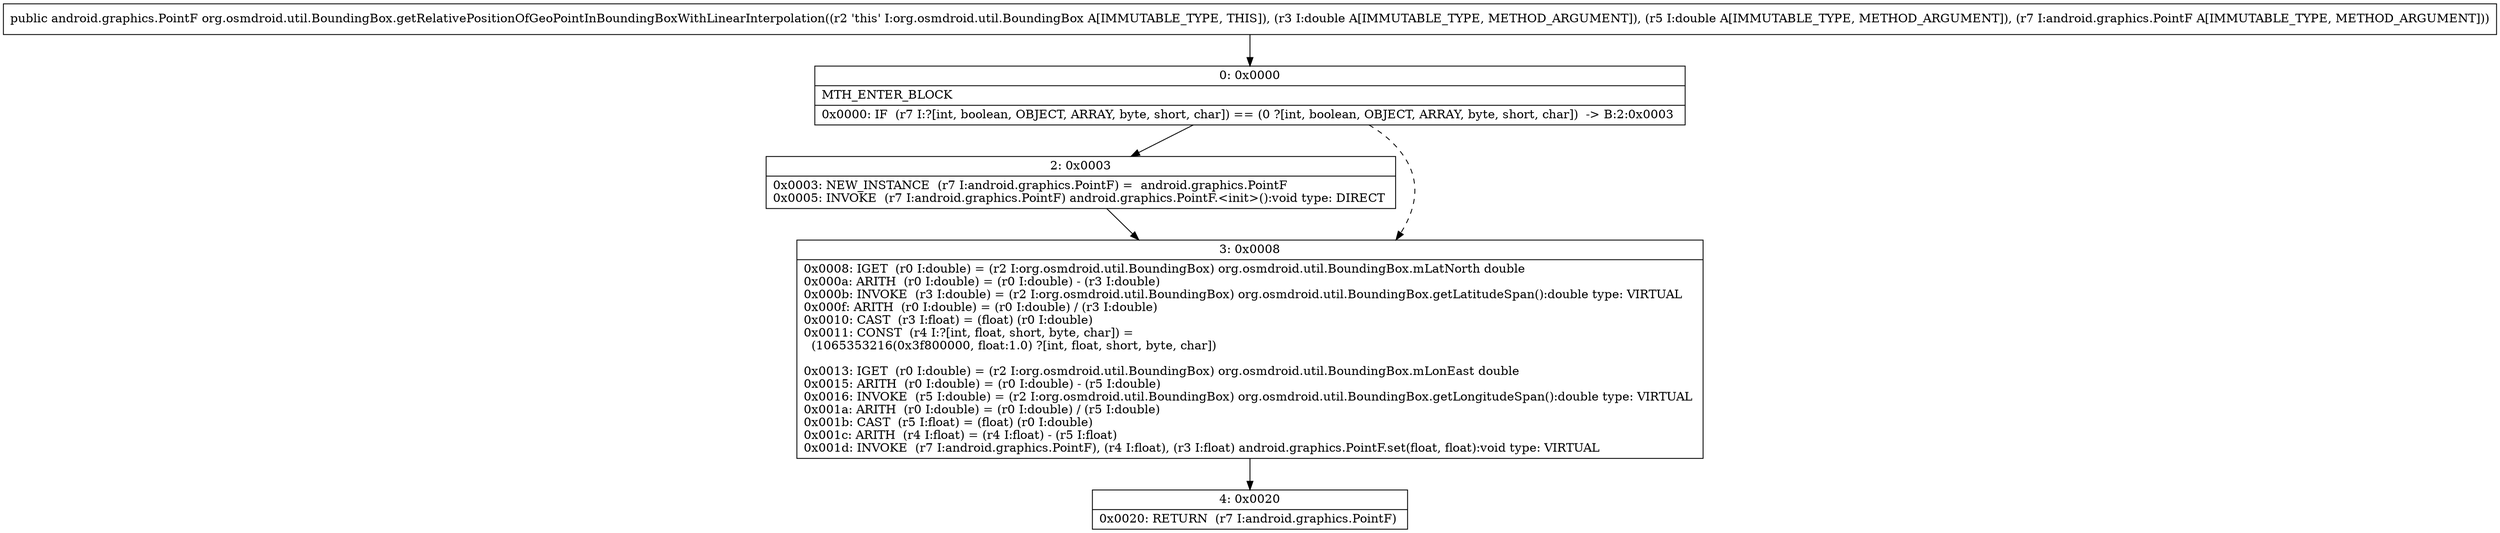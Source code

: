 digraph "CFG fororg.osmdroid.util.BoundingBox.getRelativePositionOfGeoPointInBoundingBoxWithLinearInterpolation(DDLandroid\/graphics\/PointF;)Landroid\/graphics\/PointF;" {
Node_0 [shape=record,label="{0\:\ 0x0000|MTH_ENTER_BLOCK\l|0x0000: IF  (r7 I:?[int, boolean, OBJECT, ARRAY, byte, short, char]) == (0 ?[int, boolean, OBJECT, ARRAY, byte, short, char])  \-\> B:2:0x0003 \l}"];
Node_2 [shape=record,label="{2\:\ 0x0003|0x0003: NEW_INSTANCE  (r7 I:android.graphics.PointF) =  android.graphics.PointF \l0x0005: INVOKE  (r7 I:android.graphics.PointF) android.graphics.PointF.\<init\>():void type: DIRECT \l}"];
Node_3 [shape=record,label="{3\:\ 0x0008|0x0008: IGET  (r0 I:double) = (r2 I:org.osmdroid.util.BoundingBox) org.osmdroid.util.BoundingBox.mLatNorth double \l0x000a: ARITH  (r0 I:double) = (r0 I:double) \- (r3 I:double) \l0x000b: INVOKE  (r3 I:double) = (r2 I:org.osmdroid.util.BoundingBox) org.osmdroid.util.BoundingBox.getLatitudeSpan():double type: VIRTUAL \l0x000f: ARITH  (r0 I:double) = (r0 I:double) \/ (r3 I:double) \l0x0010: CAST  (r3 I:float) = (float) (r0 I:double) \l0x0011: CONST  (r4 I:?[int, float, short, byte, char]) = \l  (1065353216(0x3f800000, float:1.0) ?[int, float, short, byte, char])\l \l0x0013: IGET  (r0 I:double) = (r2 I:org.osmdroid.util.BoundingBox) org.osmdroid.util.BoundingBox.mLonEast double \l0x0015: ARITH  (r0 I:double) = (r0 I:double) \- (r5 I:double) \l0x0016: INVOKE  (r5 I:double) = (r2 I:org.osmdroid.util.BoundingBox) org.osmdroid.util.BoundingBox.getLongitudeSpan():double type: VIRTUAL \l0x001a: ARITH  (r0 I:double) = (r0 I:double) \/ (r5 I:double) \l0x001b: CAST  (r5 I:float) = (float) (r0 I:double) \l0x001c: ARITH  (r4 I:float) = (r4 I:float) \- (r5 I:float) \l0x001d: INVOKE  (r7 I:android.graphics.PointF), (r4 I:float), (r3 I:float) android.graphics.PointF.set(float, float):void type: VIRTUAL \l}"];
Node_4 [shape=record,label="{4\:\ 0x0020|0x0020: RETURN  (r7 I:android.graphics.PointF) \l}"];
MethodNode[shape=record,label="{public android.graphics.PointF org.osmdroid.util.BoundingBox.getRelativePositionOfGeoPointInBoundingBoxWithLinearInterpolation((r2 'this' I:org.osmdroid.util.BoundingBox A[IMMUTABLE_TYPE, THIS]), (r3 I:double A[IMMUTABLE_TYPE, METHOD_ARGUMENT]), (r5 I:double A[IMMUTABLE_TYPE, METHOD_ARGUMENT]), (r7 I:android.graphics.PointF A[IMMUTABLE_TYPE, METHOD_ARGUMENT])) }"];
MethodNode -> Node_0;
Node_0 -> Node_2;
Node_0 -> Node_3[style=dashed];
Node_2 -> Node_3;
Node_3 -> Node_4;
}

